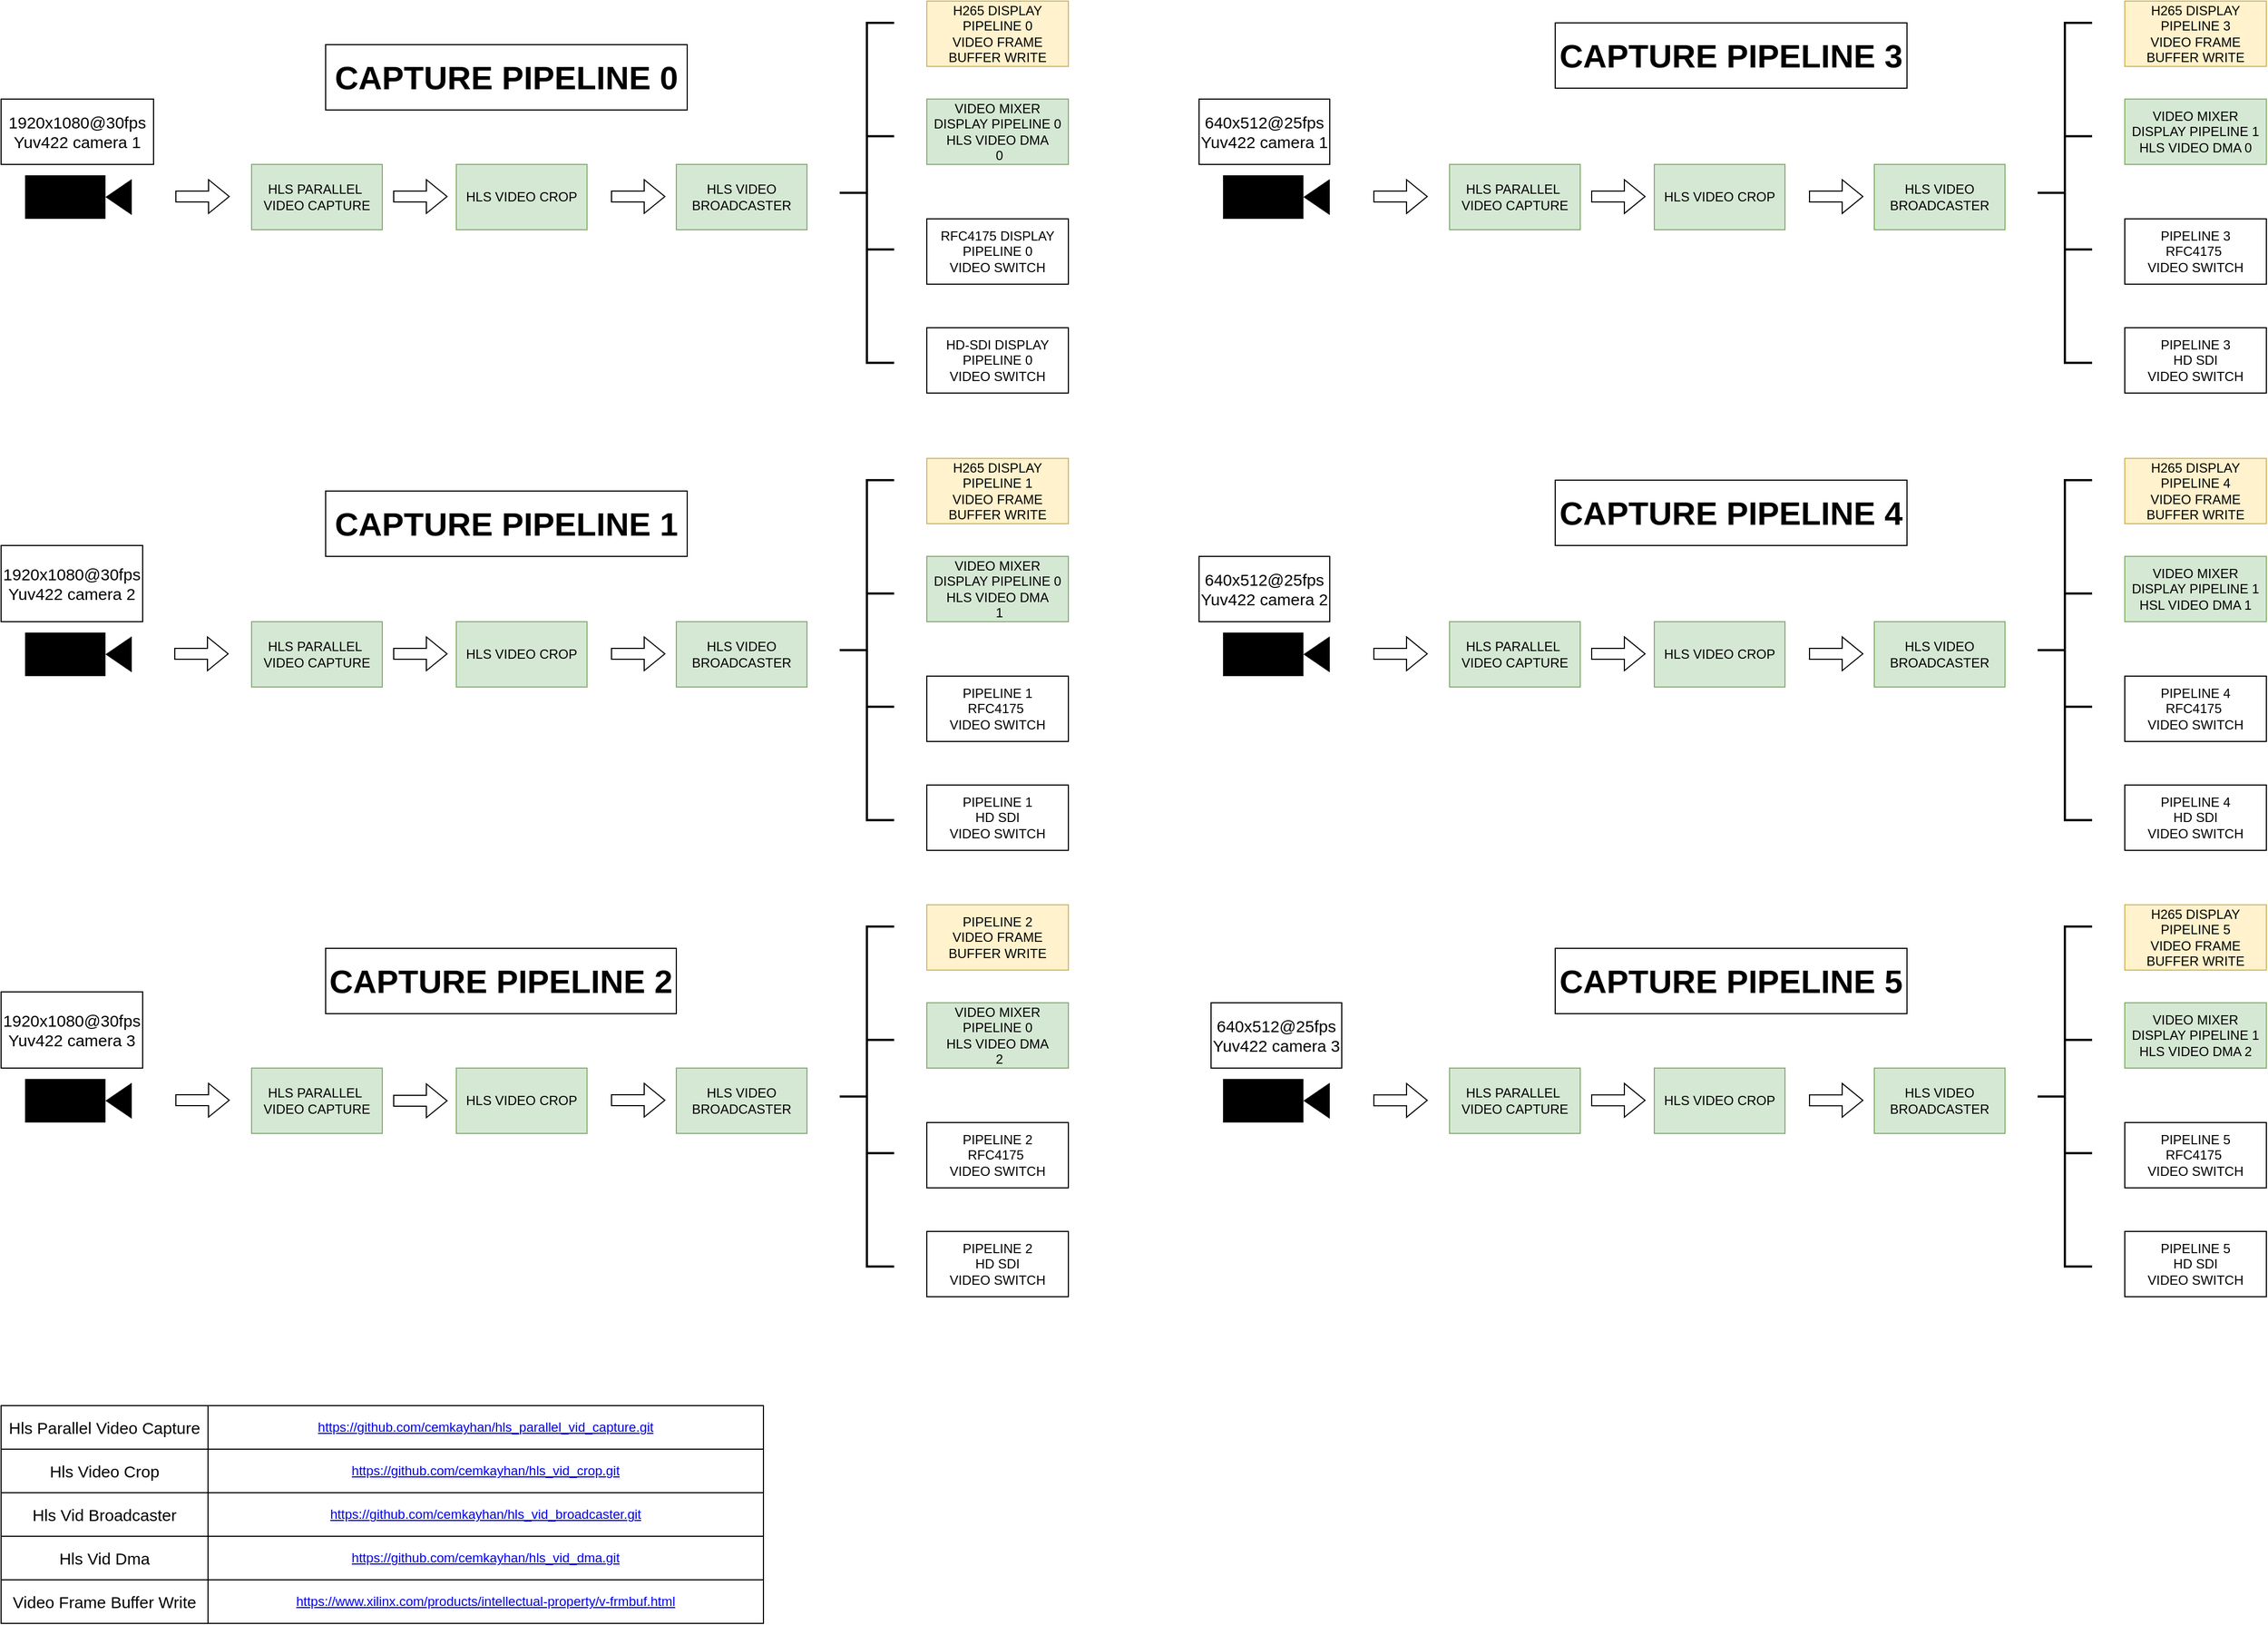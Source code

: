<mxfile version="25.0.3" pages="2">
  <diagram name="Video Capture" id="6-lmW0DENHbqFQVKjy48">
    <mxGraphModel dx="2206" dy="1223" grid="1" gridSize="10" guides="1" tooltips="1" connect="1" arrows="1" fold="1" page="1" pageScale="1" pageWidth="800" pageHeight="700" math="0" shadow="0">
      <root>
        <mxCell id="0" />
        <mxCell id="1" parent="0" />
        <mxCell id="lLXELXfUWVYyEncKYgsI-1" value="1920x1080@30fps Yuv422 camera 1" style="rounded=0;whiteSpace=wrap;html=1;fontSize=15;" parent="1" vertex="1">
          <mxGeometry x="30" y="110" width="140" height="60" as="geometry" />
        </mxCell>
        <mxCell id="lLXELXfUWVYyEncKYgsI-3" value="" style="shape=mxgraph.signs.tech.video_camera;html=1;pointerEvents=1;fillColor=#000000;strokeColor=none;verticalLabelPosition=bottom;verticalAlign=top;align=center;" parent="1" vertex="1">
          <mxGeometry x="52" y="180" width="98" height="40" as="geometry" />
        </mxCell>
        <mxCell id="lLXELXfUWVYyEncKYgsI-4" value="HLS PARALLEL&amp;nbsp;&lt;div&gt;VIDEO CAPTURE&lt;/div&gt;" style="rounded=0;whiteSpace=wrap;html=1;fillColor=#d5e8d4;strokeColor=#82b366;" parent="1" vertex="1">
          <mxGeometry x="260" y="170" width="120" height="60" as="geometry" />
        </mxCell>
        <mxCell id="lLXELXfUWVYyEncKYgsI-5" value="HLS VIDEO CROP" style="rounded=0;whiteSpace=wrap;html=1;fillColor=#d5e8d4;strokeColor=#82b366;" parent="1" vertex="1">
          <mxGeometry x="448" y="170" width="120" height="60" as="geometry" />
        </mxCell>
        <mxCell id="lLXELXfUWVYyEncKYgsI-8" value="HLS VIDEO BROADCASTER" style="rounded=0;whiteSpace=wrap;html=1;fillColor=#d5e8d4;strokeColor=#82b366;" parent="1" vertex="1">
          <mxGeometry x="650" y="170" width="120" height="60" as="geometry" />
        </mxCell>
        <mxCell id="lLXELXfUWVYyEncKYgsI-9" value="H265 DISPLAY PIPELINE 0&lt;div&gt;VIDEO FRAME BUFFER WRITE&lt;/div&gt;" style="rounded=0;whiteSpace=wrap;html=1;fillColor=#fff2cc;strokeColor=#d6b656;" parent="1" vertex="1">
          <mxGeometry x="880" y="20" width="130" height="60" as="geometry" />
        </mxCell>
        <mxCell id="lLXELXfUWVYyEncKYgsI-69" value="VIDEO MIXER DISPLAY PIPELINE 0&lt;div&gt;HLS VIDEO DMA&lt;/div&gt;&amp;nbsp;0" style="rounded=0;whiteSpace=wrap;html=1;fillColor=#d5e8d4;strokeColor=#82b366;" parent="1" vertex="1">
          <mxGeometry x="880" y="110" width="130" height="60" as="geometry" />
        </mxCell>
        <mxCell id="lLXELXfUWVYyEncKYgsI-93" value="RFC4175 DISPLAY PIPELINE 0&lt;div&gt;VIDEO SWITCH&lt;/div&gt;" style="rounded=0;whiteSpace=wrap;html=1;" parent="1" vertex="1">
          <mxGeometry x="880" y="220" width="130" height="60" as="geometry" />
        </mxCell>
        <mxCell id="lLXELXfUWVYyEncKYgsI-94" value="HD-SDI DISPLAY PIPELINE 0&lt;div&gt;VIDEO SWITCH&lt;/div&gt;" style="rounded=0;whiteSpace=wrap;html=1;" parent="1" vertex="1">
          <mxGeometry x="880" y="320" width="130" height="60" as="geometry" />
        </mxCell>
        <mxCell id="lLXELXfUWVYyEncKYgsI-99" value="" style="strokeWidth=2;html=1;shape=stencil(rVXLbsMgEPwarhWGumqOEU2PvfTQM3FojRKDhWnS/n0xG6t+x8FIltDOmpmdZRGIsirnpUAEK14IRF8QIVultOVWauVg4gC35JDaPEN4gTDBGGJelSKzAJ65kXx/EpCprNFHcZEHe6WQKhdG2jpLdwhv3T/1R1mmlXIkTrbqZFp5R8alcnvxD5DhhxRkfq8xRKVTKIQVpoP+O3wDAJHXYKVkmdJ7gFLXUaN7S+njfqUkTGm3WmnhKa0WWnpIE0KUOWRqLCnb8+z4ZfS3OoyWV/J65AeJJl3os2jVjfFYi8atNxQnqVoUaWwGGkDR9xHCEaGMHsVTBCchHBHK6FFsIjiZ5/BDP5hdj04MPGWf2oiZmwBvwIziXVela+YxXd3TeYrxfty05rcN+uJReHE98Ac=);align=left;labelPosition=right;pointerEvents=1;fillStyle=auto;" parent="1" vertex="1">
          <mxGeometry x="800" y="40" width="50" height="340" as="geometry" />
        </mxCell>
        <mxCell id="lLXELXfUWVYyEncKYgsI-110" value="1920x1080@30fps Yuv422 camera 2" style="rounded=0;whiteSpace=wrap;html=1;fontSize=15;" parent="1" vertex="1">
          <mxGeometry x="30" y="520" width="130" height="70" as="geometry" />
        </mxCell>
        <mxCell id="lLXELXfUWVYyEncKYgsI-111" value="" style="shape=mxgraph.signs.tech.video_camera;html=1;pointerEvents=1;fillColor=#000000;strokeColor=none;verticalLabelPosition=bottom;verticalAlign=top;align=center;" parent="1" vertex="1">
          <mxGeometry x="52" y="600" width="98" height="40" as="geometry" />
        </mxCell>
        <mxCell id="lLXELXfUWVYyEncKYgsI-112" value="HLS PARALLEL&amp;nbsp;&lt;div&gt;VIDEO CAPTURE&lt;/div&gt;" style="rounded=0;whiteSpace=wrap;html=1;fillColor=#d5e8d4;strokeColor=#82b366;" parent="1" vertex="1">
          <mxGeometry x="260" y="590" width="120" height="60" as="geometry" />
        </mxCell>
        <mxCell id="lLXELXfUWVYyEncKYgsI-113" value="HLS VIDEO CROP" style="rounded=0;whiteSpace=wrap;html=1;fillColor=#d5e8d4;strokeColor=#82b366;" parent="1" vertex="1">
          <mxGeometry x="448" y="590" width="120" height="60" as="geometry" />
        </mxCell>
        <mxCell id="lLXELXfUWVYyEncKYgsI-114" value="HLS VIDEO BROADCASTER" style="rounded=0;whiteSpace=wrap;html=1;fillColor=#d5e8d4;strokeColor=#82b366;" parent="1" vertex="1">
          <mxGeometry x="650" y="590" width="120" height="60" as="geometry" />
        </mxCell>
        <mxCell id="lLXELXfUWVYyEncKYgsI-115" value="H265 DISPLAY PIPELINE 1&lt;div&gt;VIDEO FRAME BUFFER WRITE&lt;/div&gt;" style="rounded=0;whiteSpace=wrap;html=1;fillColor=#fff2cc;strokeColor=#d6b656;" parent="1" vertex="1">
          <mxGeometry x="880" y="440" width="130" height="60" as="geometry" />
        </mxCell>
        <mxCell id="lLXELXfUWVYyEncKYgsI-116" value="VIDEO MIXER DISPLAY PIPELINE 0&lt;br&gt;&lt;div&gt;HLS VIDEO DMA&lt;/div&gt;&amp;nbsp;1" style="rounded=0;whiteSpace=wrap;html=1;fillColor=#d5e8d4;strokeColor=#82b366;" parent="1" vertex="1">
          <mxGeometry x="880" y="530" width="130" height="60" as="geometry" />
        </mxCell>
        <mxCell id="lLXELXfUWVYyEncKYgsI-117" value="PIPELINE 1&lt;div&gt;RFC4175&amp;nbsp;&lt;/div&gt;&lt;div&gt;VIDEO SWITCH&lt;/div&gt;" style="rounded=0;whiteSpace=wrap;html=1;" parent="1" vertex="1">
          <mxGeometry x="880" y="640" width="130" height="60" as="geometry" />
        </mxCell>
        <mxCell id="lLXELXfUWVYyEncKYgsI-118" value="PIPELINE 1&lt;div&gt;HD SDI&lt;/div&gt;&lt;div&gt;VIDEO SWITCH&lt;/div&gt;" style="rounded=0;whiteSpace=wrap;html=1;" parent="1" vertex="1">
          <mxGeometry x="880" y="740" width="130" height="60" as="geometry" />
        </mxCell>
        <mxCell id="lLXELXfUWVYyEncKYgsI-119" value="" style="strokeWidth=2;html=1;shape=stencil(rVXLbsMgEPwarhWGumqOEU2PvfTQM3FojRKDhWnS/n0xG6t+x8FIltDOmpmdZRGIsirnpUAEK14IRF8QIVultOVWauVg4gC35JDaPEN4gTDBGGJelSKzAJ65kXx/EpCprNFHcZEHe6WQKhdG2jpLdwhv3T/1R1mmlXIkTrbqZFp5R8alcnvxD5DhhxRkfq8xRKVTKIQVpoP+O3wDAJHXYKVkmdJ7gFLXUaN7S+njfqUkTGm3WmnhKa0WWnpIE0KUOWRqLCnb8+z4ZfS3OoyWV/J65AeJJl3os2jVjfFYi8atNxQnqVoUaWwGGkDR9xHCEaGMHsVTBCchHBHK6FFsIjiZ5/BDP5hdj04MPGWf2oiZmwBvwIziXVela+YxXd3TeYrxfty05rcN+uJReHE98Ac=);align=left;labelPosition=right;pointerEvents=1;fillStyle=auto;" parent="1" vertex="1">
          <mxGeometry x="800" y="460" width="50" height="340" as="geometry" />
        </mxCell>
        <mxCell id="lLXELXfUWVYyEncKYgsI-120" value="1920x1080@30fps Yuv422 camera 3" style="rounded=0;whiteSpace=wrap;html=1;fontSize=15;" parent="1" vertex="1">
          <mxGeometry x="30" y="930" width="130" height="70" as="geometry" />
        </mxCell>
        <mxCell id="lLXELXfUWVYyEncKYgsI-121" value="" style="shape=mxgraph.signs.tech.video_camera;html=1;pointerEvents=1;fillColor=#000000;strokeColor=none;verticalLabelPosition=bottom;verticalAlign=top;align=center;" parent="1" vertex="1">
          <mxGeometry x="52" y="1010" width="98" height="40" as="geometry" />
        </mxCell>
        <mxCell id="lLXELXfUWVYyEncKYgsI-122" value="HLS PARALLEL&amp;nbsp;&lt;div&gt;VIDEO CAPTURE&lt;/div&gt;" style="rounded=0;whiteSpace=wrap;html=1;fillColor=#d5e8d4;strokeColor=#82b366;" parent="1" vertex="1">
          <mxGeometry x="260" y="1000" width="120" height="60" as="geometry" />
        </mxCell>
        <mxCell id="lLXELXfUWVYyEncKYgsI-123" value="HLS VIDEO CROP" style="rounded=0;whiteSpace=wrap;html=1;fillColor=#d5e8d4;strokeColor=#82b366;" parent="1" vertex="1">
          <mxGeometry x="448" y="1000" width="120" height="60" as="geometry" />
        </mxCell>
        <mxCell id="lLXELXfUWVYyEncKYgsI-124" value="HLS VIDEO BROADCASTER" style="rounded=0;whiteSpace=wrap;html=1;fillColor=#d5e8d4;strokeColor=#82b366;" parent="1" vertex="1">
          <mxGeometry x="650" y="1000" width="120" height="60" as="geometry" />
        </mxCell>
        <mxCell id="lLXELXfUWVYyEncKYgsI-125" value="PIPELINE 2&lt;div&gt;&lt;div&gt;VIDEO FRAME BUFFER WRITE&lt;/div&gt;&lt;/div&gt;" style="rounded=0;whiteSpace=wrap;html=1;fillColor=#fff2cc;strokeColor=#d6b656;" parent="1" vertex="1">
          <mxGeometry x="880" y="850" width="130" height="60" as="geometry" />
        </mxCell>
        <mxCell id="lLXELXfUWVYyEncKYgsI-126" value="VIDEO MIXER PIPELINE 0&lt;br&gt;&lt;div&gt;HLS VIDEO DMA&lt;/div&gt;&amp;nbsp;2" style="rounded=0;whiteSpace=wrap;html=1;fillColor=#d5e8d4;strokeColor=#82b366;" parent="1" vertex="1">
          <mxGeometry x="880" y="940" width="130" height="60" as="geometry" />
        </mxCell>
        <mxCell id="lLXELXfUWVYyEncKYgsI-127" value="PIPELINE 2&lt;div&gt;RFC4175&amp;nbsp;&lt;/div&gt;&lt;div&gt;VIDEO SWITCH&lt;/div&gt;" style="rounded=0;whiteSpace=wrap;html=1;" parent="1" vertex="1">
          <mxGeometry x="880" y="1050" width="130" height="60" as="geometry" />
        </mxCell>
        <mxCell id="lLXELXfUWVYyEncKYgsI-128" value="PIPELINE 2&lt;div&gt;HD SDI&lt;/div&gt;&lt;div&gt;VIDEO SWITCH&lt;/div&gt;" style="rounded=0;whiteSpace=wrap;html=1;" parent="1" vertex="1">
          <mxGeometry x="880" y="1150" width="130" height="60" as="geometry" />
        </mxCell>
        <mxCell id="lLXELXfUWVYyEncKYgsI-129" value="" style="strokeWidth=2;html=1;shape=stencil(rVXLbsMgEPwarhWGumqOEU2PvfTQM3FojRKDhWnS/n0xG6t+x8FIltDOmpmdZRGIsirnpUAEK14IRF8QIVultOVWauVg4gC35JDaPEN4gTDBGGJelSKzAJ65kXx/EpCprNFHcZEHe6WQKhdG2jpLdwhv3T/1R1mmlXIkTrbqZFp5R8alcnvxD5DhhxRkfq8xRKVTKIQVpoP+O3wDAJHXYKVkmdJ7gFLXUaN7S+njfqUkTGm3WmnhKa0WWnpIE0KUOWRqLCnb8+z4ZfS3OoyWV/J65AeJJl3os2jVjfFYi8atNxQnqVoUaWwGGkDR9xHCEaGMHsVTBCchHBHK6FFsIjiZ5/BDP5hdj04MPGWf2oiZmwBvwIziXVela+YxXd3TeYrxfty05rcN+uJReHE98Ac=);align=left;labelPosition=right;pointerEvents=1;fillStyle=auto;" parent="1" vertex="1">
          <mxGeometry x="800" y="870" width="50" height="340" as="geometry" />
        </mxCell>
        <mxCell id="sBRdFK5-tUxbkBPfUME3-1" value="640x512@25fps Yuv422 camera 1" style="rounded=0;whiteSpace=wrap;html=1;fontSize=15;" parent="1" vertex="1">
          <mxGeometry x="1130" y="110" width="120" height="60" as="geometry" />
        </mxCell>
        <mxCell id="sBRdFK5-tUxbkBPfUME3-2" value="" style="shape=mxgraph.signs.tech.video_camera;html=1;pointerEvents=1;fillColor=#000000;strokeColor=none;verticalLabelPosition=bottom;verticalAlign=top;align=center;" parent="1" vertex="1">
          <mxGeometry x="1152" y="180" width="98" height="40" as="geometry" />
        </mxCell>
        <mxCell id="sBRdFK5-tUxbkBPfUME3-3" value="HLS PARALLEL&amp;nbsp;&lt;div&gt;VIDEO CAPTURE&lt;/div&gt;" style="rounded=0;whiteSpace=wrap;html=1;fillColor=#d5e8d4;strokeColor=#82b366;" parent="1" vertex="1">
          <mxGeometry x="1360" y="170" width="120" height="60" as="geometry" />
        </mxCell>
        <mxCell id="sBRdFK5-tUxbkBPfUME3-4" value="HLS VIDEO CROP" style="rounded=0;whiteSpace=wrap;html=1;fillColor=#d5e8d4;strokeColor=#82b366;" parent="1" vertex="1">
          <mxGeometry x="1548" y="170" width="120" height="60" as="geometry" />
        </mxCell>
        <mxCell id="sBRdFK5-tUxbkBPfUME3-5" value="HLS VIDEO BROADCASTER" style="rounded=0;whiteSpace=wrap;html=1;fillColor=#d5e8d4;strokeColor=#82b366;" parent="1" vertex="1">
          <mxGeometry x="1750" y="170" width="120" height="60" as="geometry" />
        </mxCell>
        <mxCell id="sBRdFK5-tUxbkBPfUME3-6" value="H265 DISPLAY PIPELINE 3&lt;div&gt;VIDEO FRAME BUFFER WRITE&lt;/div&gt;" style="rounded=0;whiteSpace=wrap;html=1;fillColor=#fff2cc;strokeColor=#d6b656;" parent="1" vertex="1">
          <mxGeometry x="1980" y="20" width="130" height="60" as="geometry" />
        </mxCell>
        <mxCell id="sBRdFK5-tUxbkBPfUME3-7" value="VIDEO MIXER DISPLAY PIPELINE 1&lt;br&gt;&lt;div&gt;HLS VIDEO DMA 0&lt;br&gt;&lt;/div&gt;" style="rounded=0;whiteSpace=wrap;html=1;fillColor=#d5e8d4;strokeColor=#82b366;" parent="1" vertex="1">
          <mxGeometry x="1980" y="110" width="130" height="60" as="geometry" />
        </mxCell>
        <mxCell id="sBRdFK5-tUxbkBPfUME3-8" value="PIPELINE 3&lt;div&gt;RFC4175&amp;nbsp;&lt;/div&gt;&lt;div&gt;VIDEO SWITCH&lt;/div&gt;" style="rounded=0;whiteSpace=wrap;html=1;" parent="1" vertex="1">
          <mxGeometry x="1980" y="220" width="130" height="60" as="geometry" />
        </mxCell>
        <mxCell id="sBRdFK5-tUxbkBPfUME3-9" value="PIPELINE 3&lt;div&gt;HD SDI&lt;/div&gt;&lt;div&gt;VIDEO SWITCH&lt;/div&gt;" style="rounded=0;whiteSpace=wrap;html=1;" parent="1" vertex="1">
          <mxGeometry x="1980" y="320" width="130" height="60" as="geometry" />
        </mxCell>
        <mxCell id="sBRdFK5-tUxbkBPfUME3-10" value="" style="strokeWidth=2;html=1;shape=stencil(rVXLbsMgEPwarhWGumqOEU2PvfTQM3FojRKDhWnS/n0xG6t+x8FIltDOmpmdZRGIsirnpUAEK14IRF8QIVultOVWauVg4gC35JDaPEN4gTDBGGJelSKzAJ65kXx/EpCprNFHcZEHe6WQKhdG2jpLdwhv3T/1R1mmlXIkTrbqZFp5R8alcnvxD5DhhxRkfq8xRKVTKIQVpoP+O3wDAJHXYKVkmdJ7gFLXUaN7S+njfqUkTGm3WmnhKa0WWnpIE0KUOWRqLCnb8+z4ZfS3OoyWV/J65AeJJl3os2jVjfFYi8atNxQnqVoUaWwGGkDR9xHCEaGMHsVTBCchHBHK6FFsIjiZ5/BDP5hdj04MPGWf2oiZmwBvwIziXVela+YxXd3TeYrxfty05rcN+uJReHE98Ac=);align=left;labelPosition=right;pointerEvents=1;fillStyle=auto;" parent="1" vertex="1">
          <mxGeometry x="1900" y="40" width="50" height="340" as="geometry" />
        </mxCell>
        <mxCell id="sBRdFK5-tUxbkBPfUME3-21" value="640x512@25fps Yuv422 camera 2" style="rounded=0;whiteSpace=wrap;html=1;fontSize=15;" parent="1" vertex="1">
          <mxGeometry x="1130" y="530" width="120" height="60" as="geometry" />
        </mxCell>
        <mxCell id="sBRdFK5-tUxbkBPfUME3-22" value="" style="shape=mxgraph.signs.tech.video_camera;html=1;pointerEvents=1;fillColor=#000000;strokeColor=none;verticalLabelPosition=bottom;verticalAlign=top;align=center;" parent="1" vertex="1">
          <mxGeometry x="1152" y="600" width="98" height="40" as="geometry" />
        </mxCell>
        <mxCell id="sBRdFK5-tUxbkBPfUME3-23" value="HLS PARALLEL&amp;nbsp;&lt;div&gt;VIDEO CAPTURE&lt;/div&gt;" style="rounded=0;whiteSpace=wrap;html=1;fillColor=#d5e8d4;strokeColor=#82b366;" parent="1" vertex="1">
          <mxGeometry x="1360" y="590" width="120" height="60" as="geometry" />
        </mxCell>
        <mxCell id="sBRdFK5-tUxbkBPfUME3-24" value="HLS VIDEO CROP" style="rounded=0;whiteSpace=wrap;html=1;fillColor=#d5e8d4;strokeColor=#82b366;" parent="1" vertex="1">
          <mxGeometry x="1548" y="590" width="120" height="60" as="geometry" />
        </mxCell>
        <mxCell id="sBRdFK5-tUxbkBPfUME3-25" value="HLS VIDEO BROADCASTER" style="rounded=0;whiteSpace=wrap;html=1;fillColor=#d5e8d4;strokeColor=#82b366;" parent="1" vertex="1">
          <mxGeometry x="1750" y="590" width="120" height="60" as="geometry" />
        </mxCell>
        <mxCell id="sBRdFK5-tUxbkBPfUME3-26" value="H265 DISPLAY PIPELINE 4&lt;div&gt;VIDEO FRAME BUFFER WRITE&lt;/div&gt;" style="rounded=0;whiteSpace=wrap;html=1;fillColor=#fff2cc;strokeColor=#d6b656;" parent="1" vertex="1">
          <mxGeometry x="1980" y="440" width="130" height="60" as="geometry" />
        </mxCell>
        <mxCell id="sBRdFK5-tUxbkBPfUME3-27" value="VIDEO MIXER DISPLAY PIPELINE 1 HSL VIDEO DMA 1" style="rounded=0;whiteSpace=wrap;html=1;fillColor=#d5e8d4;strokeColor=#82b366;" parent="1" vertex="1">
          <mxGeometry x="1980" y="530" width="130" height="60" as="geometry" />
        </mxCell>
        <mxCell id="sBRdFK5-tUxbkBPfUME3-28" value="PIPELINE 4&lt;div&gt;RFC4175&amp;nbsp;&lt;/div&gt;&lt;div&gt;VIDEO SWITCH&lt;/div&gt;" style="rounded=0;whiteSpace=wrap;html=1;" parent="1" vertex="1">
          <mxGeometry x="1980" y="640" width="130" height="60" as="geometry" />
        </mxCell>
        <mxCell id="sBRdFK5-tUxbkBPfUME3-29" value="PIPELINE 4&lt;div&gt;HD SDI&lt;/div&gt;&lt;div&gt;VIDEO SWITCH&lt;/div&gt;" style="rounded=0;whiteSpace=wrap;html=1;" parent="1" vertex="1">
          <mxGeometry x="1980" y="740" width="130" height="60" as="geometry" />
        </mxCell>
        <mxCell id="sBRdFK5-tUxbkBPfUME3-30" value="" style="strokeWidth=2;html=1;shape=stencil(rVXLbsMgEPwarhWGumqOEU2PvfTQM3FojRKDhWnS/n0xG6t+x8FIltDOmpmdZRGIsirnpUAEK14IRF8QIVultOVWauVg4gC35JDaPEN4gTDBGGJelSKzAJ65kXx/EpCprNFHcZEHe6WQKhdG2jpLdwhv3T/1R1mmlXIkTrbqZFp5R8alcnvxD5DhhxRkfq8xRKVTKIQVpoP+O3wDAJHXYKVkmdJ7gFLXUaN7S+njfqUkTGm3WmnhKa0WWnpIE0KUOWRqLCnb8+z4ZfS3OoyWV/J65AeJJl3os2jVjfFYi8atNxQnqVoUaWwGGkDR9xHCEaGMHsVTBCchHBHK6FFsIjiZ5/BDP5hdj04MPGWf2oiZmwBvwIziXVela+YxXd3TeYrxfty05rcN+uJReHE98Ac=);align=left;labelPosition=right;pointerEvents=1;fillStyle=auto;" parent="1" vertex="1">
          <mxGeometry x="1900" y="460" width="50" height="340" as="geometry" />
        </mxCell>
        <mxCell id="sBRdFK5-tUxbkBPfUME3-31" value="" style="shape=mxgraph.signs.tech.video_camera;html=1;pointerEvents=1;fillColor=#000000;strokeColor=none;verticalLabelPosition=bottom;verticalAlign=top;align=center;" parent="1" vertex="1">
          <mxGeometry x="1152" y="1010" width="98" height="40" as="geometry" />
        </mxCell>
        <mxCell id="sBRdFK5-tUxbkBPfUME3-32" value="HLS PARALLEL&amp;nbsp;&lt;div&gt;VIDEO CAPTURE&lt;/div&gt;" style="rounded=0;whiteSpace=wrap;html=1;fillColor=#d5e8d4;strokeColor=#82b366;" parent="1" vertex="1">
          <mxGeometry x="1360" y="1000" width="120" height="60" as="geometry" />
        </mxCell>
        <mxCell id="sBRdFK5-tUxbkBPfUME3-33" value="HLS VIDEO CROP" style="rounded=0;whiteSpace=wrap;html=1;fillColor=#d5e8d4;strokeColor=#82b366;" parent="1" vertex="1">
          <mxGeometry x="1548" y="1000" width="120" height="60" as="geometry" />
        </mxCell>
        <mxCell id="sBRdFK5-tUxbkBPfUME3-34" value="HLS VIDEO BROADCASTER" style="rounded=0;whiteSpace=wrap;html=1;fillColor=#d5e8d4;strokeColor=#82b366;" parent="1" vertex="1">
          <mxGeometry x="1750" y="1000" width="120" height="60" as="geometry" />
        </mxCell>
        <mxCell id="sBRdFK5-tUxbkBPfUME3-35" value="H265 DISPLAY PIPELINE 5&lt;div&gt;VIDEO&amp;nbsp;&lt;span style=&quot;background-color: initial;&quot;&gt;FRAME BUFFER WRITE&lt;/span&gt;&lt;/div&gt;" style="rounded=0;whiteSpace=wrap;html=1;fillColor=#fff2cc;strokeColor=#d6b656;" parent="1" vertex="1">
          <mxGeometry x="1980" y="850" width="130" height="60" as="geometry" />
        </mxCell>
        <mxCell id="sBRdFK5-tUxbkBPfUME3-36" value="VIDEO MIXER DISPLAY PIPELINE 1 HLS VIDEO DMA 2" style="rounded=0;whiteSpace=wrap;html=1;fillColor=#d5e8d4;strokeColor=#82b366;" parent="1" vertex="1">
          <mxGeometry x="1980" y="940" width="130" height="60" as="geometry" />
        </mxCell>
        <mxCell id="sBRdFK5-tUxbkBPfUME3-37" value="PIPELINE 5&lt;div&gt;RFC4175&amp;nbsp;&lt;/div&gt;&lt;div&gt;VIDEO SWITCH&lt;/div&gt;" style="rounded=0;whiteSpace=wrap;html=1;" parent="1" vertex="1">
          <mxGeometry x="1980" y="1050" width="130" height="60" as="geometry" />
        </mxCell>
        <mxCell id="sBRdFK5-tUxbkBPfUME3-38" value="PIPELINE 5&lt;div&gt;&lt;div&gt;HD SDI&lt;/div&gt;&lt;div&gt;VIDEO SWITCH&lt;/div&gt;&lt;/div&gt;" style="rounded=0;whiteSpace=wrap;html=1;" parent="1" vertex="1">
          <mxGeometry x="1980" y="1150" width="130" height="60" as="geometry" />
        </mxCell>
        <mxCell id="sBRdFK5-tUxbkBPfUME3-39" value="" style="strokeWidth=2;html=1;shape=stencil(rVXLbsMgEPwarhWGumqOEU2PvfTQM3FojRKDhWnS/n0xG6t+x8FIltDOmpmdZRGIsirnpUAEK14IRF8QIVultOVWauVg4gC35JDaPEN4gTDBGGJelSKzAJ65kXx/EpCprNFHcZEHe6WQKhdG2jpLdwhv3T/1R1mmlXIkTrbqZFp5R8alcnvxD5DhhxRkfq8xRKVTKIQVpoP+O3wDAJHXYKVkmdJ7gFLXUaN7S+njfqUkTGm3WmnhKa0WWnpIE0KUOWRqLCnb8+z4ZfS3OoyWV/J65AeJJl3os2jVjfFYi8atNxQnqVoUaWwGGkDR9xHCEaGMHsVTBCchHBHK6FFsIjiZ5/BDP5hdj04MPGWf2oiZmwBvwIziXVela+YxXd3TeYrxfty05rcN+uJReHE98Ac=);align=left;labelPosition=right;pointerEvents=1;fillStyle=auto;" parent="1" vertex="1">
          <mxGeometry x="1900" y="870" width="50" height="340" as="geometry" />
        </mxCell>
        <mxCell id="sBRdFK5-tUxbkBPfUME3-40" value="640x512@25fps Yuv422 camera 3" style="rounded=0;whiteSpace=wrap;html=1;fontSize=15;" parent="1" vertex="1">
          <mxGeometry x="1141" y="940" width="120" height="60" as="geometry" />
        </mxCell>
        <mxCell id="sBRdFK5-tUxbkBPfUME3-42" value="CAPTURE PIPELINE 0" style="rounded=0;whiteSpace=wrap;html=1;fontStyle=1;fontSize=30;" parent="1" vertex="1">
          <mxGeometry x="328" y="60" width="332" height="60" as="geometry" />
        </mxCell>
        <mxCell id="sBRdFK5-tUxbkBPfUME3-43" value="CAPTURE PIPELINE 1" style="rounded=0;whiteSpace=wrap;html=1;fontStyle=1;fontSize=30;" parent="1" vertex="1">
          <mxGeometry x="328" y="470" width="332" height="60" as="geometry" />
        </mxCell>
        <mxCell id="sBRdFK5-tUxbkBPfUME3-44" value="CAPTURE PIPELINE 2" style="rounded=0;whiteSpace=wrap;html=1;fontStyle=1;fontSize=30;" parent="1" vertex="1">
          <mxGeometry x="328" y="890" width="322" height="60" as="geometry" />
        </mxCell>
        <mxCell id="sBRdFK5-tUxbkBPfUME3-45" value="CAPTURE PIPELINE 3" style="rounded=0;whiteSpace=wrap;html=1;fontStyle=1;fontSize=30;" parent="1" vertex="1">
          <mxGeometry x="1457" y="40" width="323" height="60" as="geometry" />
        </mxCell>
        <mxCell id="sBRdFK5-tUxbkBPfUME3-46" value="CAPTURE PIPELINE 4" style="rounded=0;whiteSpace=wrap;html=1;fontStyle=1;fontSize=30;" parent="1" vertex="1">
          <mxGeometry x="1457" y="460" width="323" height="60" as="geometry" />
        </mxCell>
        <mxCell id="sBRdFK5-tUxbkBPfUME3-47" value="CAPTURE PIPELINE 5" style="rounded=0;whiteSpace=wrap;html=1;fontStyle=1;fontSize=30;" parent="1" vertex="1">
          <mxGeometry x="1457" y="890" width="323" height="60" as="geometry" />
        </mxCell>
        <mxCell id="sBRdFK5-tUxbkBPfUME3-48" value="" style="shape=flexArrow;endArrow=classic;html=1;rounded=0;" parent="1" edge="1">
          <mxGeometry width="50" height="50" relative="1" as="geometry">
            <mxPoint x="190" y="199.5" as="sourcePoint" />
            <mxPoint x="240" y="199.5" as="targetPoint" />
          </mxGeometry>
        </mxCell>
        <mxCell id="sBRdFK5-tUxbkBPfUME3-49" value="" style="shape=flexArrow;endArrow=classic;html=1;rounded=0;" parent="1" edge="1">
          <mxGeometry width="50" height="50" relative="1" as="geometry">
            <mxPoint x="390" y="199.5" as="sourcePoint" />
            <mxPoint x="440" y="199.5" as="targetPoint" />
          </mxGeometry>
        </mxCell>
        <mxCell id="sBRdFK5-tUxbkBPfUME3-50" value="" style="shape=flexArrow;endArrow=classic;html=1;rounded=0;" parent="1" edge="1">
          <mxGeometry width="50" height="50" relative="1" as="geometry">
            <mxPoint x="590" y="199.5" as="sourcePoint" />
            <mxPoint x="640" y="199.5" as="targetPoint" />
          </mxGeometry>
        </mxCell>
        <mxCell id="sBRdFK5-tUxbkBPfUME3-51" value="" style="shape=flexArrow;endArrow=classic;html=1;rounded=0;" parent="1" edge="1">
          <mxGeometry width="50" height="50" relative="1" as="geometry">
            <mxPoint x="189" y="619.5" as="sourcePoint" />
            <mxPoint x="239" y="619.5" as="targetPoint" />
          </mxGeometry>
        </mxCell>
        <mxCell id="sBRdFK5-tUxbkBPfUME3-52" value="" style="shape=flexArrow;endArrow=classic;html=1;rounded=0;" parent="1" edge="1">
          <mxGeometry width="50" height="50" relative="1" as="geometry">
            <mxPoint x="390" y="619.5" as="sourcePoint" />
            <mxPoint x="440" y="619.5" as="targetPoint" />
          </mxGeometry>
        </mxCell>
        <mxCell id="sBRdFK5-tUxbkBPfUME3-53" value="" style="shape=flexArrow;endArrow=classic;html=1;rounded=0;" parent="1" edge="1">
          <mxGeometry width="50" height="50" relative="1" as="geometry">
            <mxPoint x="590" y="619.5" as="sourcePoint" />
            <mxPoint x="640" y="619.5" as="targetPoint" />
          </mxGeometry>
        </mxCell>
        <mxCell id="sBRdFK5-tUxbkBPfUME3-54" value="" style="shape=flexArrow;endArrow=classic;html=1;rounded=0;" parent="1" edge="1">
          <mxGeometry width="50" height="50" relative="1" as="geometry">
            <mxPoint x="190" y="1029.5" as="sourcePoint" />
            <mxPoint x="240" y="1029.5" as="targetPoint" />
          </mxGeometry>
        </mxCell>
        <mxCell id="sBRdFK5-tUxbkBPfUME3-55" value="" style="shape=flexArrow;endArrow=classic;html=1;rounded=0;" parent="1" edge="1">
          <mxGeometry width="50" height="50" relative="1" as="geometry">
            <mxPoint x="390" y="1030" as="sourcePoint" />
            <mxPoint x="440" y="1030" as="targetPoint" />
          </mxGeometry>
        </mxCell>
        <mxCell id="sBRdFK5-tUxbkBPfUME3-56" value="" style="shape=flexArrow;endArrow=classic;html=1;rounded=0;" parent="1" edge="1">
          <mxGeometry width="50" height="50" relative="1" as="geometry">
            <mxPoint x="590" y="1029.5" as="sourcePoint" />
            <mxPoint x="640" y="1029.5" as="targetPoint" />
          </mxGeometry>
        </mxCell>
        <mxCell id="sBRdFK5-tUxbkBPfUME3-57" value="" style="shape=flexArrow;endArrow=classic;html=1;rounded=0;" parent="1" edge="1">
          <mxGeometry width="50" height="50" relative="1" as="geometry">
            <mxPoint x="1290" y="199.55" as="sourcePoint" />
            <mxPoint x="1340" y="199.55" as="targetPoint" />
          </mxGeometry>
        </mxCell>
        <mxCell id="sBRdFK5-tUxbkBPfUME3-58" value="" style="shape=flexArrow;endArrow=classic;html=1;rounded=0;" parent="1" edge="1">
          <mxGeometry width="50" height="50" relative="1" as="geometry">
            <mxPoint x="1490" y="199.55" as="sourcePoint" />
            <mxPoint x="1540" y="199.55" as="targetPoint" />
          </mxGeometry>
        </mxCell>
        <mxCell id="sBRdFK5-tUxbkBPfUME3-59" value="" style="shape=flexArrow;endArrow=classic;html=1;rounded=0;" parent="1" edge="1">
          <mxGeometry width="50" height="50" relative="1" as="geometry">
            <mxPoint x="1690" y="199.55" as="sourcePoint" />
            <mxPoint x="1740" y="199.55" as="targetPoint" />
          </mxGeometry>
        </mxCell>
        <mxCell id="sBRdFK5-tUxbkBPfUME3-60" value="" style="shape=flexArrow;endArrow=classic;html=1;rounded=0;" parent="1" edge="1">
          <mxGeometry width="50" height="50" relative="1" as="geometry">
            <mxPoint x="1290" y="619.47" as="sourcePoint" />
            <mxPoint x="1340" y="619.47" as="targetPoint" />
          </mxGeometry>
        </mxCell>
        <mxCell id="sBRdFK5-tUxbkBPfUME3-61" value="" style="shape=flexArrow;endArrow=classic;html=1;rounded=0;" parent="1" edge="1">
          <mxGeometry width="50" height="50" relative="1" as="geometry">
            <mxPoint x="1490" y="619.47" as="sourcePoint" />
            <mxPoint x="1540" y="619.47" as="targetPoint" />
          </mxGeometry>
        </mxCell>
        <mxCell id="sBRdFK5-tUxbkBPfUME3-62" value="" style="shape=flexArrow;endArrow=classic;html=1;rounded=0;" parent="1" edge="1">
          <mxGeometry width="50" height="50" relative="1" as="geometry">
            <mxPoint x="1690" y="619.47" as="sourcePoint" />
            <mxPoint x="1740" y="619.47" as="targetPoint" />
          </mxGeometry>
        </mxCell>
        <mxCell id="sBRdFK5-tUxbkBPfUME3-63" value="" style="shape=flexArrow;endArrow=classic;html=1;rounded=0;" parent="1" edge="1">
          <mxGeometry width="50" height="50" relative="1" as="geometry">
            <mxPoint x="1290" y="1029.64" as="sourcePoint" />
            <mxPoint x="1340" y="1029.64" as="targetPoint" />
          </mxGeometry>
        </mxCell>
        <mxCell id="sBRdFK5-tUxbkBPfUME3-64" value="" style="shape=flexArrow;endArrow=classic;html=1;rounded=0;" parent="1" edge="1">
          <mxGeometry width="50" height="50" relative="1" as="geometry">
            <mxPoint x="1490" y="1029.58" as="sourcePoint" />
            <mxPoint x="1540" y="1029.58" as="targetPoint" />
          </mxGeometry>
        </mxCell>
        <mxCell id="sBRdFK5-tUxbkBPfUME3-65" value="" style="shape=flexArrow;endArrow=classic;html=1;rounded=0;" parent="1" edge="1">
          <mxGeometry width="50" height="50" relative="1" as="geometry">
            <mxPoint x="1690" y="1029.58" as="sourcePoint" />
            <mxPoint x="1740" y="1029.58" as="targetPoint" />
          </mxGeometry>
        </mxCell>
        <mxCell id="M8LT-Up-IhUdOsbUWQ5h-5" value="" style="shape=table;startSize=0;container=1;collapsible=0;childLayout=tableLayout;" parent="1" vertex="1">
          <mxGeometry x="30" y="1310" width="700" height="200" as="geometry" />
        </mxCell>
        <mxCell id="M8LT-Up-IhUdOsbUWQ5h-6" value="" style="shape=tableRow;horizontal=0;startSize=0;swimlaneHead=0;swimlaneBody=0;strokeColor=inherit;top=0;left=0;bottom=0;right=0;collapsible=0;dropTarget=0;fillColor=none;points=[[0,0.5],[1,0.5]];portConstraint=eastwest;" parent="M8LT-Up-IhUdOsbUWQ5h-5" vertex="1">
          <mxGeometry width="700" height="40" as="geometry" />
        </mxCell>
        <mxCell id="M8LT-Up-IhUdOsbUWQ5h-7" value="&lt;font style=&quot;font-size: 15px;&quot;&gt;Hls Parallel Video Capture&lt;/font&gt;" style="shape=partialRectangle;html=1;whiteSpace=wrap;connectable=0;strokeColor=inherit;overflow=hidden;fillColor=none;top=0;left=0;bottom=0;right=0;pointerEvents=1;" parent="M8LT-Up-IhUdOsbUWQ5h-6" vertex="1">
          <mxGeometry width="190" height="40" as="geometry">
            <mxRectangle width="190" height="40" as="alternateBounds" />
          </mxGeometry>
        </mxCell>
        <UserObject label="&lt;a href=&quot;https://github.com/cemkayhan/hls_parallel_vid_capture.git&quot;&gt;https://github.com/cemkayhan/hls_parallel_vid_capture.git&lt;/a&gt;" link="&lt;a style=&quot;forced-color-adjust: none; font-family: Helvetica; font-size: 12px; font-style: normal; font-variant-ligatures: normal; font-variant-caps: normal; font-weight: 400; letter-spacing: normal; orphans: 2; text-align: left; text-indent: 0px; text-transform: none; widows: 2; word-spacing: 0px; -webkit-text-stroke-width: 0px; white-space: normal; background-color: rgb(251, 251, 251);&quot; href=&quot;https://github.com/cemkayhan/hls_vid_dma.git&quot;&gt;https://github.com/cemkayhan/hls_vid_dma.git&lt;/a&gt;" id="M8LT-Up-IhUdOsbUWQ5h-8">
          <mxCell style="shape=partialRectangle;html=1;whiteSpace=wrap;connectable=0;strokeColor=inherit;overflow=hidden;fillColor=none;top=0;left=0;bottom=0;right=0;pointerEvents=1;" parent="M8LT-Up-IhUdOsbUWQ5h-6" vertex="1">
            <mxGeometry x="190" width="510" height="40" as="geometry">
              <mxRectangle width="510" height="40" as="alternateBounds" />
            </mxGeometry>
          </mxCell>
        </UserObject>
        <mxCell id="M8LT-Up-IhUdOsbUWQ5h-9" value="" style="shape=tableRow;horizontal=0;startSize=0;swimlaneHead=0;swimlaneBody=0;strokeColor=inherit;top=0;left=0;bottom=0;right=0;collapsible=0;dropTarget=0;fillColor=none;points=[[0,0.5],[1,0.5]];portConstraint=eastwest;" parent="M8LT-Up-IhUdOsbUWQ5h-5" vertex="1">
          <mxGeometry y="40" width="700" height="40" as="geometry" />
        </mxCell>
        <mxCell id="M8LT-Up-IhUdOsbUWQ5h-10" value="&lt;font style=&quot;font-size: 15px;&quot;&gt;Hls Video Crop&lt;/font&gt;" style="shape=partialRectangle;html=1;whiteSpace=wrap;connectable=0;strokeColor=inherit;overflow=hidden;fillColor=none;top=0;left=0;bottom=0;right=0;pointerEvents=1;" parent="M8LT-Up-IhUdOsbUWQ5h-9" vertex="1">
          <mxGeometry width="190" height="40" as="geometry">
            <mxRectangle width="190" height="40" as="alternateBounds" />
          </mxGeometry>
        </mxCell>
        <UserObject label="&lt;a href=&quot;https://github.com/cemkayhan/hls_vid_crop.git&quot;&gt;https://github.com/cemkayhan/hls_vid_crop.git&lt;/a&gt;" link="&lt;a style=&quot;forced-color-adjust: none; font-family: Helvetica; font-size: 12px; font-style: normal; font-variant-ligatures: normal; font-variant-caps: normal; font-weight: 400; letter-spacing: normal; orphans: 2; text-indent: 0px; text-transform: none; widows: 2; word-spacing: 0px; -webkit-text-stroke-width: 0px; white-space: normal; text-align: left; background-color: rgb(251, 251, 251);&quot; href=&quot;https://github.com/cemkayhan/hls_vid_dma.git&quot;&gt;&lt;font style=&quot;forced-color-adjust: none; font-size: 15px;&quot;&gt;https://github.com/cemkayhan/hls_parallel_vid_capture.git&lt;/font&gt;&lt;/a&gt;" id="M8LT-Up-IhUdOsbUWQ5h-11">
          <mxCell style="shape=partialRectangle;html=1;whiteSpace=wrap;connectable=0;strokeColor=inherit;overflow=hidden;fillColor=none;top=0;left=0;bottom=0;right=0;pointerEvents=1;" parent="M8LT-Up-IhUdOsbUWQ5h-9" vertex="1">
            <mxGeometry x="190" width="510" height="40" as="geometry">
              <mxRectangle width="510" height="40" as="alternateBounds" />
            </mxGeometry>
          </mxCell>
        </UserObject>
        <mxCell id="M8LT-Up-IhUdOsbUWQ5h-12" value="" style="shape=tableRow;horizontal=0;startSize=0;swimlaneHead=0;swimlaneBody=0;strokeColor=inherit;top=0;left=0;bottom=0;right=0;collapsible=0;dropTarget=0;fillColor=none;points=[[0,0.5],[1,0.5]];portConstraint=eastwest;" parent="M8LT-Up-IhUdOsbUWQ5h-5" vertex="1">
          <mxGeometry y="80" width="700" height="40" as="geometry" />
        </mxCell>
        <mxCell id="M8LT-Up-IhUdOsbUWQ5h-13" value="&lt;font style=&quot;font-size: 15px;&quot;&gt;Hls Vid Broadcaster&lt;/font&gt;" style="shape=partialRectangle;html=1;whiteSpace=wrap;connectable=0;strokeColor=inherit;overflow=hidden;fillColor=none;top=0;left=0;bottom=0;right=0;pointerEvents=1;" parent="M8LT-Up-IhUdOsbUWQ5h-12" vertex="1">
          <mxGeometry width="190" height="40" as="geometry">
            <mxRectangle width="190" height="40" as="alternateBounds" />
          </mxGeometry>
        </mxCell>
        <UserObject label="&lt;a href=&quot;https://github.com/cemkayhan/hls_vid_broadcaster.git&quot;&gt;https://github.com/cemkayhan/hls_vid_broadcaster.git&lt;/a&gt;" link="&lt;a style=&quot;forced-color-adjust: none; font-family: Helvetica; font-size: 12px; font-style: normal; font-variant-ligatures: normal; font-variant-caps: normal; font-weight: 400; letter-spacing: normal; orphans: 2; text-indent: 0px; text-transform: none; widows: 2; word-spacing: 0px; -webkit-text-stroke-width: 0px; white-space: normal; text-align: left; background-color: rgb(251, 251, 251);&quot; href=&quot;https://github.com/cemkayhan/hls_vid_dma.git&quot;&gt;&lt;font style=&quot;forced-color-adjust: none; font-size: 15px;&quot;&gt;https://github.com/cemkayhan/hls_vid_crop.git&lt;/font&gt;&lt;/a&gt;" id="M8LT-Up-IhUdOsbUWQ5h-14">
          <mxCell style="shape=partialRectangle;html=1;whiteSpace=wrap;connectable=0;strokeColor=inherit;overflow=hidden;fillColor=none;top=0;left=0;bottom=0;right=0;pointerEvents=1;" parent="M8LT-Up-IhUdOsbUWQ5h-12" vertex="1">
            <mxGeometry x="190" width="510" height="40" as="geometry">
              <mxRectangle width="510" height="40" as="alternateBounds" />
            </mxGeometry>
          </mxCell>
        </UserObject>
        <mxCell id="VqdM6QJ_6O4Pu0VOpx5q-174" value="" style="shape=tableRow;horizontal=0;startSize=0;swimlaneHead=0;swimlaneBody=0;strokeColor=inherit;top=0;left=0;bottom=0;right=0;collapsible=0;dropTarget=0;fillColor=none;points=[[0,0.5],[1,0.5]];portConstraint=eastwest;" parent="M8LT-Up-IhUdOsbUWQ5h-5" vertex="1">
          <mxGeometry y="120" width="700" height="40" as="geometry" />
        </mxCell>
        <mxCell id="VqdM6QJ_6O4Pu0VOpx5q-175" value="&lt;font style=&quot;font-size: 15px;&quot;&gt;Hls Vid Dma&lt;/font&gt;" style="shape=partialRectangle;html=1;whiteSpace=wrap;connectable=0;strokeColor=inherit;overflow=hidden;fillColor=none;top=0;left=0;bottom=0;right=0;pointerEvents=1;" parent="VqdM6QJ_6O4Pu0VOpx5q-174" vertex="1">
          <mxGeometry width="190" height="40" as="geometry">
            <mxRectangle width="190" height="40" as="alternateBounds" />
          </mxGeometry>
        </mxCell>
        <UserObject label="&lt;a href=&quot;https://github.com/cemkayhan/hls_vid_dma.git&quot;&gt;https://github.com/cemkayhan/hls_vid_dma.git&lt;/a&gt;" link="&lt;a style=&quot;forced-color-adjust: none; font-family: Helvetica; font-size: 12px; font-style: normal; font-variant-ligatures: normal; font-variant-caps: normal; font-weight: 400; letter-spacing: normal; orphans: 2; text-indent: 0px; text-transform: none; widows: 2; word-spacing: 0px; -webkit-text-stroke-width: 0px; white-space: normal; text-align: left; background-color: rgb(251, 251, 251);&quot; href=&quot;https://github.com/cemkayhan/hls_vid_dma.git&quot;&gt;&lt;font style=&quot;forced-color-adjust: none; font-size: 15px;&quot;&gt;https://github.com/cemkayhan/hls_vid_crop.git&lt;/font&gt;&lt;/a&gt;" id="VqdM6QJ_6O4Pu0VOpx5q-176">
          <mxCell style="shape=partialRectangle;html=1;whiteSpace=wrap;connectable=0;strokeColor=inherit;overflow=hidden;fillColor=none;top=0;left=0;bottom=0;right=0;pointerEvents=1;" parent="VqdM6QJ_6O4Pu0VOpx5q-174" vertex="1">
            <mxGeometry x="190" width="510" height="40" as="geometry">
              <mxRectangle width="510" height="40" as="alternateBounds" />
            </mxGeometry>
          </mxCell>
        </UserObject>
        <mxCell id="M8LT-Up-IhUdOsbUWQ5h-18" value="" style="shape=tableRow;horizontal=0;startSize=0;swimlaneHead=0;swimlaneBody=0;strokeColor=inherit;top=0;left=0;bottom=0;right=0;collapsible=0;dropTarget=0;fillColor=none;points=[[0,0.5],[1,0.5]];portConstraint=eastwest;" parent="M8LT-Up-IhUdOsbUWQ5h-5" vertex="1">
          <mxGeometry y="160" width="700" height="40" as="geometry" />
        </mxCell>
        <mxCell id="M8LT-Up-IhUdOsbUWQ5h-19" value="&lt;font style=&quot;font-size: 15px;&quot;&gt;Video Frame Buffer Write&lt;/font&gt;" style="shape=partialRectangle;html=1;whiteSpace=wrap;connectable=0;strokeColor=inherit;overflow=hidden;fillColor=none;top=0;left=0;bottom=0;right=0;pointerEvents=1;" parent="M8LT-Up-IhUdOsbUWQ5h-18" vertex="1">
          <mxGeometry width="190" height="40" as="geometry">
            <mxRectangle width="190" height="40" as="alternateBounds" />
          </mxGeometry>
        </mxCell>
        <mxCell id="M8LT-Up-IhUdOsbUWQ5h-20" value="&lt;a href=&quot;https://www.xilinx.com/products/intellectual-property/v-frmbuf.html&quot;&gt;https://www.xilinx.com/products/intellectual-property/v-frmbuf.html&lt;/a&gt;" style="shape=partialRectangle;html=1;whiteSpace=wrap;connectable=0;strokeColor=inherit;overflow=hidden;fillColor=none;top=0;left=0;bottom=0;right=0;pointerEvents=1;" parent="M8LT-Up-IhUdOsbUWQ5h-18" vertex="1">
          <mxGeometry x="190" width="510" height="40" as="geometry">
            <mxRectangle width="510" height="40" as="alternateBounds" />
          </mxGeometry>
        </mxCell>
      </root>
    </mxGraphModel>
  </diagram>
  <diagram id="EXZSbk6zOyZr9hE7xJdf" name="Video Mixer">
    <mxGraphModel dx="1687" dy="935" grid="1" gridSize="10" guides="1" tooltips="1" connect="1" arrows="1" fold="1" page="1" pageScale="1" pageWidth="850" pageHeight="1100" math="0" shadow="0">
      <root>
        <mxCell id="0" />
        <mxCell id="1" parent="0" />
        <mxCell id="Cuqc_fGQZrPboD5X2iYi-1" value="" style="strokeWidth=2;html=1;shape=stencil(vVVBboMwEHyNr5Wxlao9Rm56zKWHnB3iFivBRsZJ2t938QYVAiTgoEpIaGfwzK49woSLMpOFIowamSvC3whjS2Osl15bAzADAF4ZUq8vWJ6xTCjFWpaFSj2CJ+m03B4UMqV3dq/OeucvEtpkymlfsXxF6BK+qR4uUmsMiIBt2WIaPIhJbWAt/UYx+rRAm59LjVUBDrnyyrXQvwnXCBD2Hu2UjHP6iHBqT1T73nPaTHdK4pxWDzuNPKWHjcYe0oARF4AMxZKLrUz3X84eza63vUJWke8QNZ3bk2r0TWnfFvWPXksctGlILOZW4BES13PEaMzQxpXE8wyTxGhMaiOkrROagA4kjYtP69SNCOLP94bjpIz+88n278fd0cKyzr4EFK+6APwC);align=left;labelPosition=right;pointerEvents=1;fillStyle=auto;direction=west;" parent="1" vertex="1">
          <mxGeometry x="290" y="130" width="50" height="340" as="geometry" />
        </mxCell>
        <mxCell id="dPFkVcEwNKsdL1XxBiBK-1" value="VIDEO MIXER DISPLAY PIPELINE 0 HLS VIDEO DMA 0" style="rounded=0;whiteSpace=wrap;html=1;fillColor=#d5e8d4;strokeColor=#82b366;" parent="1" vertex="1">
          <mxGeometry x="120" y="220" width="130" height="60" as="geometry" />
        </mxCell>
        <mxCell id="onbo51Ai-NBnSgRDGr9o-1" value="VIDEO MIXER DISPLAY PIPELINE 0 HLS VIDEO DMA 1" style="rounded=0;whiteSpace=wrap;html=1;fillColor=#d5e8d4;strokeColor=#82b366;" parent="1" vertex="1">
          <mxGeometry x="120" y="330" width="130" height="60" as="geometry" />
        </mxCell>
        <mxCell id="onbo51Ai-NBnSgRDGr9o-2" value="VIDEO MIXER DISPLAY PIPELINE 0 HLS VIDEO DMA 2" style="rounded=0;whiteSpace=wrap;html=1;fillColor=#d5e8d4;strokeColor=#82b366;" parent="1" vertex="1">
          <mxGeometry x="120" y="440" width="130" height="60" as="geometry" />
        </mxCell>
        <mxCell id="-O9B9WAjwIJygnb4wsjp-1" value="VIDEO MIXER 0" style="rounded=0;whiteSpace=wrap;html=1;fillColor=#fff2cc;strokeColor=#d6b656;" parent="1" vertex="1">
          <mxGeometry x="370" y="330" width="130" height="60" as="geometry" />
        </mxCell>
        <mxCell id="8j1ZB0D4zgJG1skFWnXS-1" value="H265 DISPLAY PIPELINE 6 VIDEO FRAME BUFFER WRITE" style="rounded=0;whiteSpace=wrap;html=1;fillColor=#fff2cc;strokeColor=#d6b656;" parent="1" vertex="1">
          <mxGeometry x="580" y="330" width="130" height="60" as="geometry" />
        </mxCell>
        <mxCell id="8j1ZB0D4zgJG1skFWnXS-2" value="" style="strokeWidth=2;html=1;shape=stencil(vVVBboMwEHyNr5Wxlao9Rm56zKWHnB3iFivBRsZJ2t938QYVAiTgoEpIaGfwzK49woSLMpOFIowamSvC3whjS2Osl15bAzADAF4ZUq8vWJ6xTCjFWpaFSj2CJ+m03B4UMqV3dq/OeucvEtpkymlfsXxF6BK+qR4uUmsMiIBt2WIaPIhJbWAt/UYx+rRAm59LjVUBDrnyyrXQvwnXCBD2Hu2UjHP6iHBqT1T73nPaTHdK4pxWDzuNPKWHjcYe0oARF4AMxZKLrUz3X84eza63vUJWke8QNZ3bk2r0TWnfFvWPXksctGlILOZW4BES13PEaMzQxpXE8wyTxGhMaiOkrROagA4kjYtP69SNCOLP94bjpIz+88n278fd0cKyzr4EFK+6APwC);align=left;labelPosition=right;pointerEvents=1;fillStyle=auto;direction=west;" parent="1" vertex="1">
          <mxGeometry x="290" y="460" width="50" height="340" as="geometry" />
        </mxCell>
        <mxCell id="8j1ZB0D4zgJG1skFWnXS-3" value="VIDEO MIXER DISPLAY PIPELINE 1 HLS VIDEO DMA 0" style="rounded=0;whiteSpace=wrap;html=1;fillColor=#d5e8d4;strokeColor=#82b366;" parent="1" vertex="1">
          <mxGeometry x="120" y="550" width="130" height="60" as="geometry" />
        </mxCell>
        <mxCell id="8j1ZB0D4zgJG1skFWnXS-4" value="VIDEO MIXER DISPLAY PIPELINE 1 HLS VIDEO DMA 1" style="rounded=0;whiteSpace=wrap;html=1;fillColor=#d5e8d4;strokeColor=#82b366;" parent="1" vertex="1">
          <mxGeometry x="120" y="660" width="130" height="60" as="geometry" />
        </mxCell>
        <mxCell id="8j1ZB0D4zgJG1skFWnXS-5" value="VIDEO MIXER DISPLAY PIPELINE 1 HLS VIDEO DMA 2" style="rounded=0;whiteSpace=wrap;html=1;fillColor=#d5e8d4;strokeColor=#82b366;" parent="1" vertex="1">
          <mxGeometry x="120" y="770" width="130" height="60" as="geometry" />
        </mxCell>
        <mxCell id="8j1ZB0D4zgJG1skFWnXS-6" value="VIDEO MIXER 1" style="rounded=0;whiteSpace=wrap;html=1;fillColor=#fff2cc;strokeColor=#d6b656;" parent="1" vertex="1">
          <mxGeometry x="370" y="660" width="130" height="60" as="geometry" />
        </mxCell>
        <mxCell id="8j1ZB0D4zgJG1skFWnXS-7" value="H265 DISPLAY PIPELINE 7 VIDEO FRAME BUFFER WRITE" style="rounded=0;whiteSpace=wrap;html=1;fillColor=#fff2cc;strokeColor=#d6b656;" parent="1" vertex="1">
          <mxGeometry x="580" y="660" width="130" height="60" as="geometry" />
        </mxCell>
        <mxCell id="1SWwR0eKbvkPVFFCbljl-1" value="" style="shape=flexArrow;endArrow=classic;html=1;rounded=0;" edge="1" parent="1">
          <mxGeometry width="50" height="50" relative="1" as="geometry">
            <mxPoint x="520" y="359.5" as="sourcePoint" />
            <mxPoint x="570" y="359.5" as="targetPoint" />
          </mxGeometry>
        </mxCell>
        <mxCell id="1SWwR0eKbvkPVFFCbljl-2" value="" style="shape=flexArrow;endArrow=classic;html=1;rounded=0;" edge="1" parent="1">
          <mxGeometry width="50" height="50" relative="1" as="geometry">
            <mxPoint x="520" y="689.5" as="sourcePoint" />
            <mxPoint x="570" y="689.5" as="targetPoint" />
          </mxGeometry>
        </mxCell>
        <mxCell id="ndvJuydhQw6qHch6XnXW-1" value="HLS VIDEO BROADCASTER" style="rounded=0;whiteSpace=wrap;html=1;fillColor=#d5e8d4;strokeColor=#82b366;" vertex="1" parent="1">
          <mxGeometry x="800" y="330" width="120" height="60" as="geometry" />
        </mxCell>
        <mxCell id="ndvJuydhQw6qHch6XnXW-2" value="HLS VIDEO BROADCASTER" style="rounded=0;whiteSpace=wrap;html=1;fillColor=#d5e8d4;strokeColor=#82b366;" vertex="1" parent="1">
          <mxGeometry x="800" y="660" width="120" height="60" as="geometry" />
        </mxCell>
        <mxCell id="ndvJuydhQw6qHch6XnXW-3" value="" style="shape=flexArrow;endArrow=classic;html=1;rounded=0;" edge="1" parent="1">
          <mxGeometry width="50" height="50" relative="1" as="geometry">
            <mxPoint x="730" y="359.5" as="sourcePoint" />
            <mxPoint x="780" y="359.5" as="targetPoint" />
          </mxGeometry>
        </mxCell>
        <mxCell id="ndvJuydhQw6qHch6XnXW-4" value="" style="shape=flexArrow;endArrow=classic;html=1;rounded=0;" edge="1" parent="1">
          <mxGeometry width="50" height="50" relative="1" as="geometry">
            <mxPoint x="730" y="689.5" as="sourcePoint" />
            <mxPoint x="780" y="689.5" as="targetPoint" />
          </mxGeometry>
        </mxCell>
        <mxCell id="_2bSJPWSt48fkkqC3Tm4-1" value="" style="strokeWidth=2;html=1;shape=stencil(rZTBboMwDIafJtcpkDGtxyprj7vssHNKvRG1JChk7fb2M3HRoJS0hUlIkX+T/4vtKEzIulAVsJQbVQITLyxNl8ZYr7y2BuUUBVwKSi2eKTxSmHBOsaoryD2JB+W02uyBMrV3dgdHvfUnC20KcNo3WbFifIn/NJ+QuTUGTRBb9zKdPJopbXAv/yYz/pAR5ucUU1QhoQQPrqf+VfhKAkvXk0nJbaS3CaR+RS33Gun9flIyjbSaS7q1dyMgIVEZuy1CblS++3T2y2wvHq9SzU0cJNp0aQ/QOTc/m0as9NZir03HIvtvBzHf4mm+xWKCxXk34x5hzINpBXVkxEJ+WAeR2dNjFCHedTn6xTxms3sat7jcj6ulhW2DvgSVnv4g/AI=);align=left;labelPosition=right;pointerEvents=1;fillStyle=auto;" vertex="1" parent="1">
          <mxGeometry x="960" y="260" width="50" height="220" as="geometry" />
        </mxCell>
        <mxCell id="_2bSJPWSt48fkkqC3Tm4-2" value="" style="strokeWidth=2;html=1;shape=stencil(rZTBboMwDIafJtcpkDGtxyprj7vssHNKvRG1JChk7fb2M3HRoJS0hUlIkX+T/4vtKEzIulAVsJQbVQITLyxNl8ZYr7y2BuUUBVwKSi2eKTxSmHBOsaoryD2JB+W02uyBMrV3dgdHvfUnC20KcNo3WbFifIn/NJ+QuTUGTRBb9zKdPJopbXAv/yYz/pAR5ucUU1QhoQQPrqf+VfhKAkvXk0nJbaS3CaR+RS33Gun9flIyjbSaS7q1dyMgIVEZuy1CblS++3T2y2wvHq9SzU0cJNp0aQ/QOTc/m0as9NZir03HIvtvBzHf4mm+xWKCxXk34x5hzINpBXVkxEJ+WAeR2dNjFCHedTn6xTxms3sat7jcj6ulhW2DvgSVnv4g/AI=);align=left;labelPosition=right;pointerEvents=1;fillStyle=auto;" vertex="1" parent="1">
          <mxGeometry x="960" y="590" width="50" height="220" as="geometry" />
        </mxCell>
        <mxCell id="YtoUl4ggGK5btRaQy73L-1" value="RFC4175 DISPLAY PIPELINE 0&lt;div&gt;VIDEO SWITCH&lt;/div&gt;" style="rounded=0;whiteSpace=wrap;html=1;" vertex="1" parent="1">
          <mxGeometry x="1060" y="230" width="130" height="60" as="geometry" />
        </mxCell>
        <mxCell id="0Ru6pKGYC3Fm5mWEfLZs-1" value="HD-SDI DISPLAY PIPELINE 0&lt;div&gt;VIDEO SWITCH&lt;/div&gt;" style="rounded=0;whiteSpace=wrap;html=1;" vertex="1" parent="1">
          <mxGeometry x="1060" y="430" width="130" height="60" as="geometry" />
        </mxCell>
        <mxCell id="0Ru6pKGYC3Fm5mWEfLZs-2" value="RFC4175 DISPLAY PIPELINE 0&lt;div&gt;VIDEO SWITCH&lt;/div&gt;" style="rounded=0;whiteSpace=wrap;html=1;" vertex="1" parent="1">
          <mxGeometry x="1060" y="560" width="130" height="60" as="geometry" />
        </mxCell>
        <mxCell id="0Ru6pKGYC3Fm5mWEfLZs-3" value="HD-SDI DISPLAY PIPELINE 0&lt;div&gt;VIDEO SWITCH&lt;/div&gt;" style="rounded=0;whiteSpace=wrap;html=1;" vertex="1" parent="1">
          <mxGeometry x="1060" y="760" width="130" height="60" as="geometry" />
        </mxCell>
      </root>
    </mxGraphModel>
  </diagram>
</mxfile>
